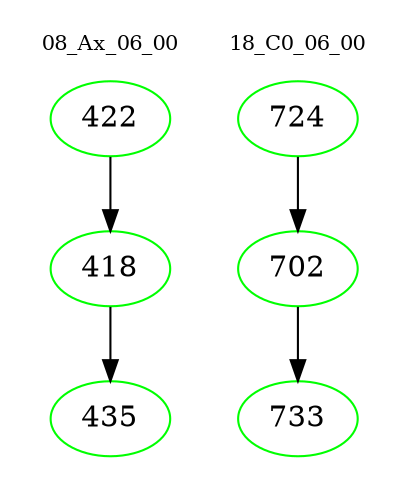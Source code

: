 digraph{
subgraph cluster_0 {
color = white
label = "08_Ax_06_00";
fontsize=10;
T0_422 [label="422", color="green"]
T0_422 -> T0_418 [color="black"]
T0_418 [label="418", color="green"]
T0_418 -> T0_435 [color="black"]
T0_435 [label="435", color="green"]
}
subgraph cluster_1 {
color = white
label = "18_C0_06_00";
fontsize=10;
T1_724 [label="724", color="green"]
T1_724 -> T1_702 [color="black"]
T1_702 [label="702", color="green"]
T1_702 -> T1_733 [color="black"]
T1_733 [label="733", color="green"]
}
}
